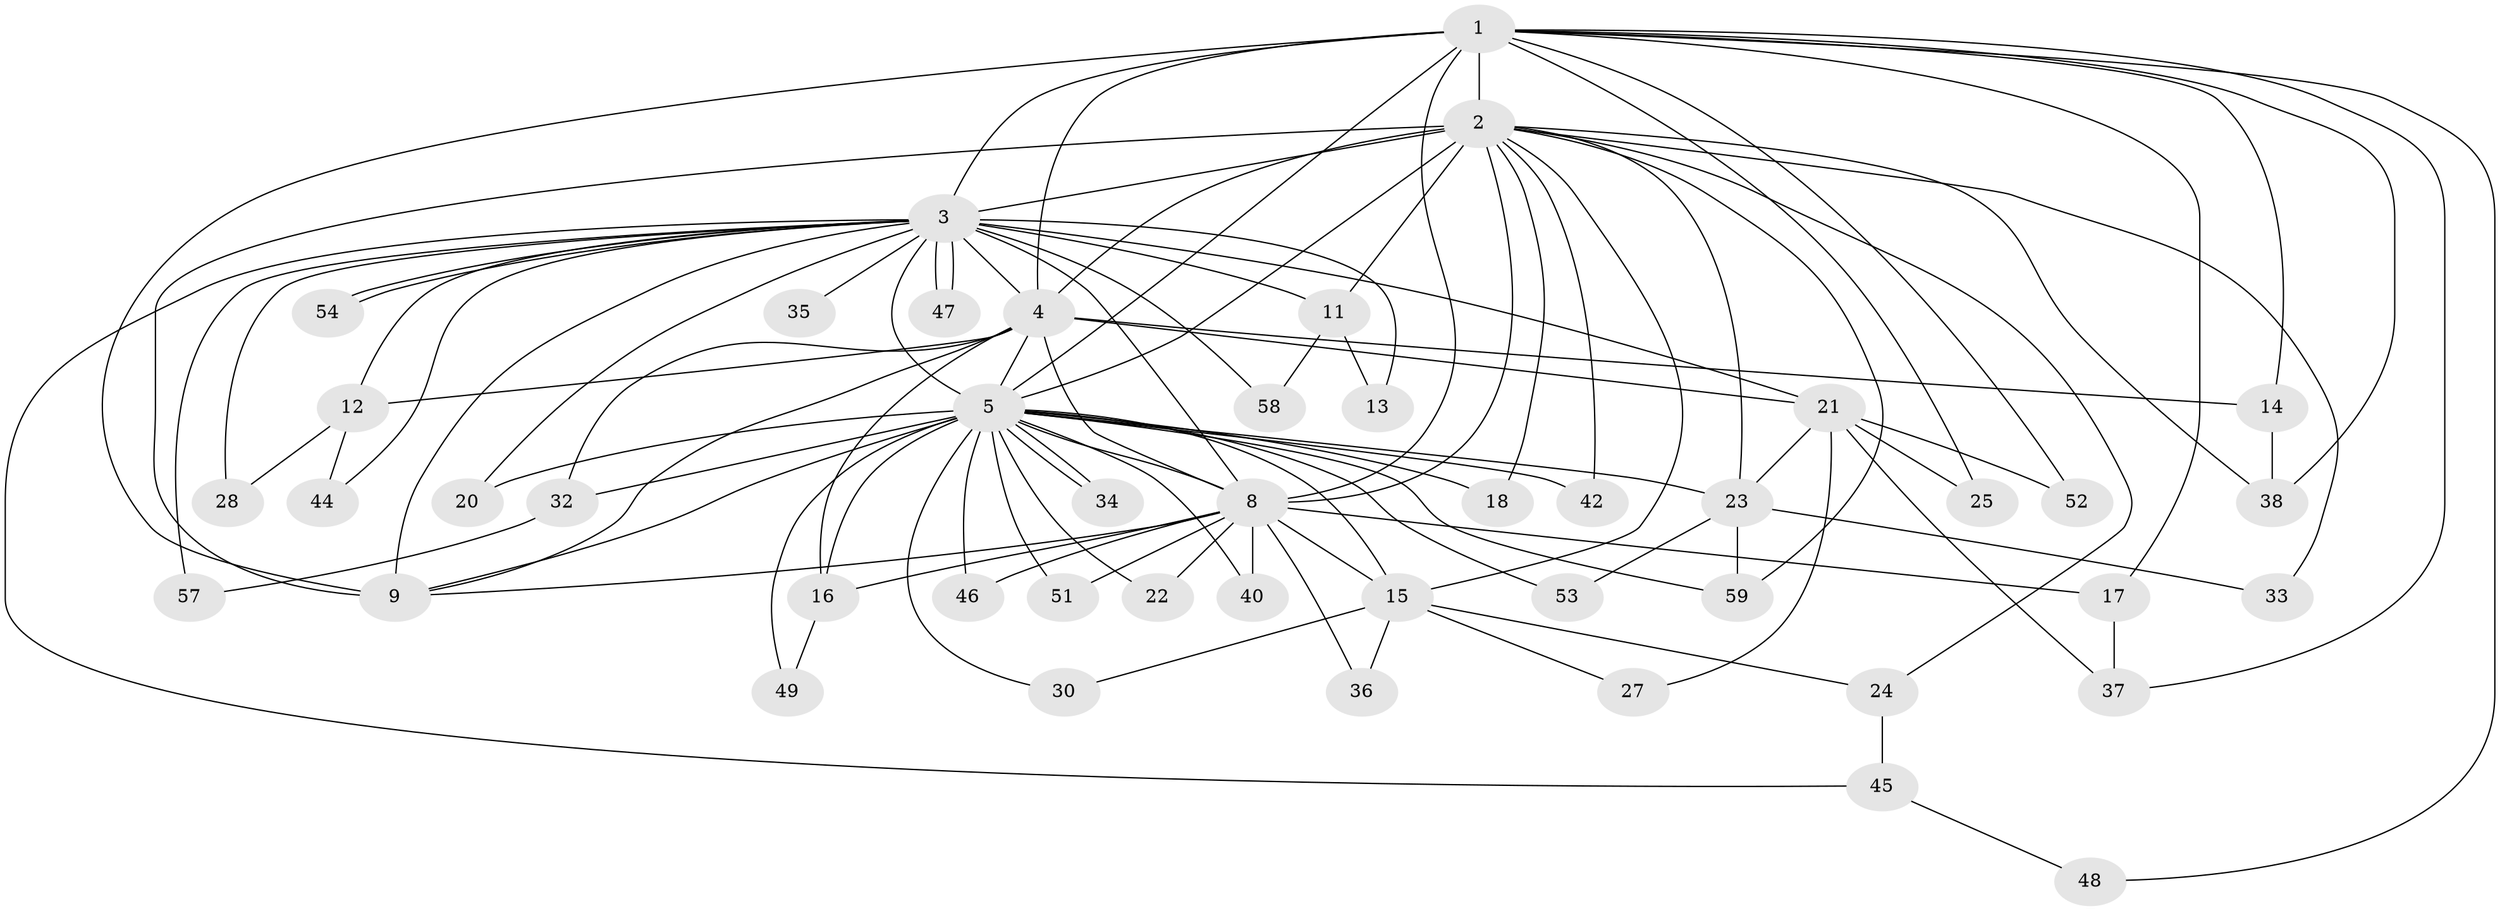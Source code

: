 // Generated by graph-tools (version 1.1) at 2025/51/02/27/25 19:51:42]
// undirected, 46 vertices, 104 edges
graph export_dot {
graph [start="1"]
  node [color=gray90,style=filled];
  1 [super="+26"];
  2 [super="+6"];
  3 [super="+7"];
  4 [super="+39"];
  5 [super="+10"];
  8 [super="+19"];
  9 [super="+55"];
  11 [super="+41"];
  12;
  13;
  14 [super="+50"];
  15 [super="+43"];
  16 [super="+31"];
  17;
  18;
  20;
  21 [super="+56"];
  22;
  23 [super="+29"];
  24;
  25;
  27;
  28;
  30;
  32;
  33;
  34;
  35;
  36;
  37;
  38;
  40;
  42;
  44;
  45;
  46;
  47;
  48;
  49;
  51;
  52;
  53;
  54;
  57;
  58;
  59 [super="+60"];
  1 -- 2 [weight=3];
  1 -- 3 [weight=2];
  1 -- 4;
  1 -- 5 [weight=2];
  1 -- 8;
  1 -- 9 [weight=2];
  1 -- 14;
  1 -- 17;
  1 -- 25;
  1 -- 37;
  1 -- 38;
  1 -- 48;
  1 -- 52;
  2 -- 3 [weight=4];
  2 -- 4 [weight=2];
  2 -- 5 [weight=4];
  2 -- 8 [weight=2];
  2 -- 9 [weight=2];
  2 -- 11;
  2 -- 18;
  2 -- 23;
  2 -- 24;
  2 -- 42;
  2 -- 59;
  2 -- 33;
  2 -- 38;
  2 -- 15;
  3 -- 4 [weight=2];
  3 -- 5 [weight=4];
  3 -- 8 [weight=3];
  3 -- 9 [weight=2];
  3 -- 11 [weight=2];
  3 -- 12;
  3 -- 21;
  3 -- 28;
  3 -- 35 [weight=2];
  3 -- 44;
  3 -- 45;
  3 -- 47;
  3 -- 47;
  3 -- 54;
  3 -- 54;
  3 -- 57;
  3 -- 58;
  3 -- 13;
  3 -- 20;
  4 -- 5 [weight=2];
  4 -- 8;
  4 -- 9;
  4 -- 12;
  4 -- 14;
  4 -- 16;
  4 -- 21 [weight=2];
  4 -- 32;
  5 -- 8 [weight=2];
  5 -- 9 [weight=2];
  5 -- 20;
  5 -- 22;
  5 -- 34;
  5 -- 34;
  5 -- 42;
  5 -- 46;
  5 -- 53;
  5 -- 32;
  5 -- 40;
  5 -- 15;
  5 -- 49;
  5 -- 18;
  5 -- 51;
  5 -- 30;
  5 -- 23;
  5 -- 16;
  5 -- 59;
  8 -- 9;
  8 -- 16;
  8 -- 17;
  8 -- 22;
  8 -- 36;
  8 -- 40;
  8 -- 46;
  8 -- 51;
  8 -- 15;
  11 -- 13;
  11 -- 58;
  12 -- 28;
  12 -- 44;
  14 -- 38;
  15 -- 24;
  15 -- 27;
  15 -- 30;
  15 -- 36;
  16 -- 49;
  17 -- 37;
  21 -- 23;
  21 -- 25;
  21 -- 27;
  21 -- 52;
  21 -- 37;
  23 -- 33;
  23 -- 53;
  23 -- 59;
  24 -- 45;
  32 -- 57;
  45 -- 48;
}
